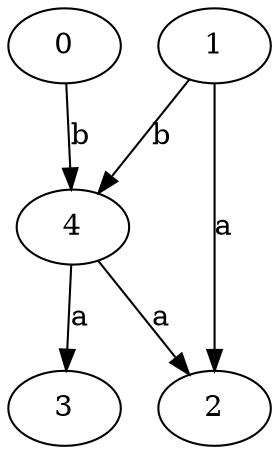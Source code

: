 strict digraph  {
2;
0;
3;
4;
1;
0 -> 4  [label=b];
4 -> 2  [label=a];
4 -> 3  [label=a];
1 -> 2  [label=a];
1 -> 4  [label=b];
}
